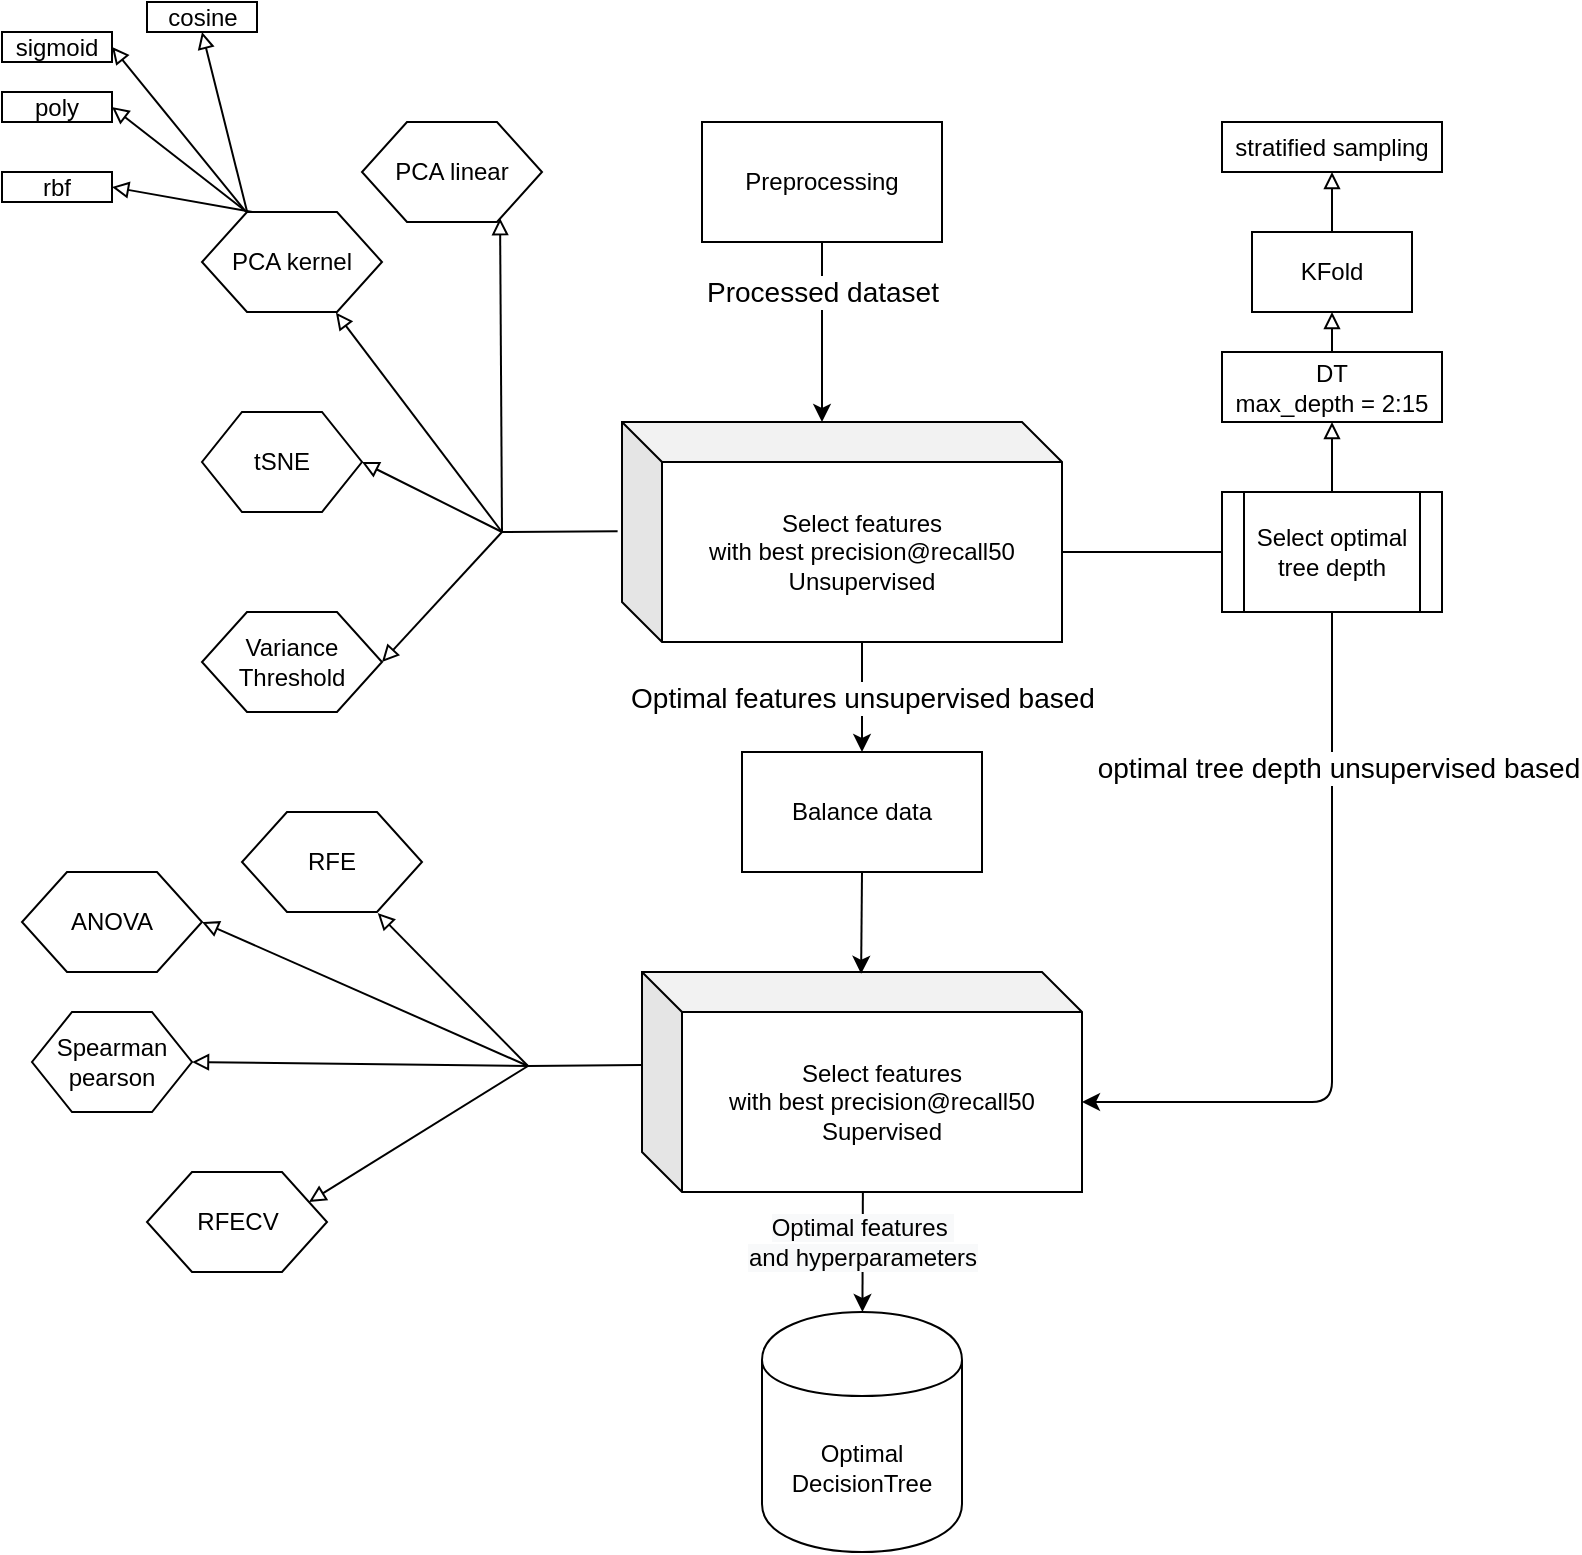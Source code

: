 <mxfile version="12.3.3" type="device" pages="1"><diagram id="gcizCnCx6EbMCWUhZzo_" name="Page-1"><mxGraphModel dx="1185" dy="621" grid="1" gridSize="10" guides="1" tooltips="1" connect="1" arrows="1" fold="1" page="1" pageScale="1" pageWidth="850" pageHeight="1100" math="0" shadow="0"><root><mxCell id="0"/><mxCell id="1" parent="0"/><mxCell id="8OPbzNs7YEioAL_DGtoR-1" value="Preprocessing" style="rounded=0;whiteSpace=wrap;html=1;" parent="1" vertex="1"><mxGeometry x="390" y="120" width="120" height="60" as="geometry"/></mxCell><mxCell id="8OPbzNs7YEioAL_DGtoR-2" value="Select features&lt;br&gt;with best precision@recall50&lt;br&gt;Unsupervised" style="shape=cube;whiteSpace=wrap;html=1;boundedLbl=1;backgroundOutline=1;darkOpacity=0.05;darkOpacity2=0.1;" parent="1" vertex="1"><mxGeometry x="350" y="270" width="220" height="110" as="geometry"/></mxCell><mxCell id="8OPbzNs7YEioAL_DGtoR-5" value="PCA linear" style="shape=hexagon;perimeter=hexagonPerimeter2;whiteSpace=wrap;html=1;" parent="1" vertex="1"><mxGeometry x="220" y="120" width="90" height="50" as="geometry"/></mxCell><mxCell id="8OPbzNs7YEioAL_DGtoR-6" value="tSNE" style="shape=hexagon;perimeter=hexagonPerimeter2;whiteSpace=wrap;html=1;" parent="1" vertex="1"><mxGeometry x="140" y="265" width="80" height="50" as="geometry"/></mxCell><mxCell id="8OPbzNs7YEioAL_DGtoR-7" value="PCA kernel" style="shape=hexagon;perimeter=hexagonPerimeter2;whiteSpace=wrap;html=1;" parent="1" vertex="1"><mxGeometry x="140" y="165" width="90" height="50" as="geometry"/></mxCell><mxCell id="8OPbzNs7YEioAL_DGtoR-11" value="Variance Threshold" style="shape=hexagon;perimeter=hexagonPerimeter2;whiteSpace=wrap;html=1;" parent="1" vertex="1"><mxGeometry x="140" y="365" width="90" height="50" as="geometry"/></mxCell><mxCell id="8OPbzNs7YEioAL_DGtoR-14" value="" style="endArrow=none;html=1;entryX=-0.01;entryY=0.497;entryDx=0;entryDy=0;entryPerimeter=0;endFill=0;" parent="1" target="8OPbzNs7YEioAL_DGtoR-2" edge="1"><mxGeometry width="50" height="50" relative="1" as="geometry"><mxPoint x="290" y="325" as="sourcePoint"/><mxPoint x="340" y="355" as="targetPoint"/></mxGeometry></mxCell><mxCell id="8OPbzNs7YEioAL_DGtoR-15" value="" style="endArrow=none;html=1;exitX=1;exitY=0.5;exitDx=0;exitDy=0;endFill=0;startArrow=block;startFill=0;" parent="1" source="8OPbzNs7YEioAL_DGtoR-11" edge="1"><mxGeometry width="50" height="50" relative="1" as="geometry"><mxPoint x="290" y="405" as="sourcePoint"/><mxPoint x="290" y="325" as="targetPoint"/></mxGeometry></mxCell><mxCell id="8OPbzNs7YEioAL_DGtoR-16" value="" style="endArrow=none;html=1;exitX=1;exitY=0.5;exitDx=0;exitDy=0;startArrow=block;startFill=0;" parent="1" source="8OPbzNs7YEioAL_DGtoR-6" edge="1"><mxGeometry width="50" height="50" relative="1" as="geometry"><mxPoint x="250" y="315" as="sourcePoint"/><mxPoint x="290" y="325" as="targetPoint"/></mxGeometry></mxCell><mxCell id="8OPbzNs7YEioAL_DGtoR-18" value="" style="endArrow=block;html=1;entryX=0.744;entryY=1.006;entryDx=0;entryDy=0;startArrow=none;startFill=0;endFill=0;entryPerimeter=0;" parent="1" target="8OPbzNs7YEioAL_DGtoR-7" edge="1"><mxGeometry width="50" height="50" relative="1" as="geometry"><mxPoint x="290" y="325" as="sourcePoint"/><mxPoint x="340" y="235" as="targetPoint"/></mxGeometry></mxCell><mxCell id="8OPbzNs7YEioAL_DGtoR-19" value="" style="endArrow=block;html=1;startArrow=none;startFill=0;endFill=0;entryX=0.767;entryY=0.961;entryDx=0;entryDy=0;entryPerimeter=0;" parent="1" target="8OPbzNs7YEioAL_DGtoR-5" edge="1"><mxGeometry width="50" height="50" relative="1" as="geometry"><mxPoint x="290" y="325" as="sourcePoint"/><mxPoint x="300" y="173" as="targetPoint"/></mxGeometry></mxCell><mxCell id="49EQ7l5HKQdl91yO0wlA-6" style="edgeStyle=orthogonalEdgeStyle;rounded=0;orthogonalLoop=1;jettySize=auto;html=1;exitX=0.5;exitY=0;exitDx=0;exitDy=0;entryX=0.5;entryY=1;entryDx=0;entryDy=0;endArrow=block;endFill=0;" edge="1" parent="1" source="8OPbzNs7YEioAL_DGtoR-20" target="49EQ7l5HKQdl91yO0wlA-5"><mxGeometry relative="1" as="geometry"/></mxCell><mxCell id="8OPbzNs7YEioAL_DGtoR-20" value="Select optimal tree depth" style="shape=process;whiteSpace=wrap;html=1;backgroundOutline=1;" parent="1" vertex="1"><mxGeometry x="650" y="305" width="110" height="60" as="geometry"/></mxCell><mxCell id="8OPbzNs7YEioAL_DGtoR-22" value="" style="endArrow=none;html=1;exitX=0;exitY=0;exitDx=220;exitDy=65;exitPerimeter=0;entryX=0;entryY=0.5;entryDx=0;entryDy=0;" parent="1" source="8OPbzNs7YEioAL_DGtoR-2" target="8OPbzNs7YEioAL_DGtoR-20" edge="1"><mxGeometry width="50" height="50" relative="1" as="geometry"><mxPoint x="610" y="345" as="sourcePoint"/><mxPoint x="660" y="295" as="targetPoint"/></mxGeometry></mxCell><mxCell id="8OPbzNs7YEioAL_DGtoR-24" value="" style="endArrow=classic;html=1;exitX=0.5;exitY=1;exitDx=0;exitDy=0;entryX=0;entryY=0;entryDx=100;entryDy=0;entryPerimeter=0;" parent="1" source="8OPbzNs7YEioAL_DGtoR-1" target="8OPbzNs7YEioAL_DGtoR-2" edge="1"><mxGeometry width="50" height="50" relative="1" as="geometry"><mxPoint x="450" y="255" as="sourcePoint"/><mxPoint x="500" y="205" as="targetPoint"/></mxGeometry></mxCell><mxCell id="dF-WgKpkSGlg3f03gO2s-7" value="&lt;font style=&quot;font-size: 14px&quot;&gt;Processed dataset&lt;/font&gt;" style="text;html=1;align=center;verticalAlign=middle;resizable=0;points=[];;labelBackgroundColor=#ffffff;" parent="8OPbzNs7YEioAL_DGtoR-24" vertex="1" connectable="0"><mxGeometry x="-0.444" relative="1" as="geometry"><mxPoint as="offset"/></mxGeometry></mxCell><mxCell id="8OPbzNs7YEioAL_DGtoR-25" value="Balance data" style="rounded=0;whiteSpace=wrap;html=1;" parent="1" vertex="1"><mxGeometry x="410" y="435" width="120" height="60" as="geometry"/></mxCell><mxCell id="8OPbzNs7YEioAL_DGtoR-26" value="" style="endArrow=classic;html=1;entryX=0.5;entryY=0;entryDx=0;entryDy=0;exitX=0;exitY=0;exitDx=120;exitDy=110;exitPerimeter=0;" parent="1" source="8OPbzNs7YEioAL_DGtoR-2" target="8OPbzNs7YEioAL_DGtoR-25" edge="1"><mxGeometry width="50" height="50" relative="1" as="geometry"><mxPoint x="470" y="405" as="sourcePoint"/><mxPoint x="520" y="385" as="targetPoint"/></mxGeometry></mxCell><mxCell id="dF-WgKpkSGlg3f03gO2s-1" value="&lt;font style=&quot;font-size: 14px&quot;&gt;Optimal features unsupervised based&lt;/font&gt;" style="text;html=1;align=center;verticalAlign=middle;resizable=0;points=[];;labelBackgroundColor=#ffffff;" parent="8OPbzNs7YEioAL_DGtoR-26" vertex="1" connectable="0"><mxGeometry x="-0.455" y="2" relative="1" as="geometry"><mxPoint x="-2" y="12.5" as="offset"/></mxGeometry></mxCell><mxCell id="8OPbzNs7YEioAL_DGtoR-27" value="Select features&lt;br&gt;with best precision@recall50&lt;br&gt;Supervised" style="shape=cube;whiteSpace=wrap;html=1;boundedLbl=1;backgroundOutline=1;darkOpacity=0.05;darkOpacity2=0.1;" parent="1" vertex="1"><mxGeometry x="360" y="545" width="220" height="110" as="geometry"/></mxCell><mxCell id="8OPbzNs7YEioAL_DGtoR-28" value="" style="endArrow=classic;html=1;exitX=0.5;exitY=1;exitDx=0;exitDy=0;entryX=0.498;entryY=0.008;entryDx=0;entryDy=0;entryPerimeter=0;" parent="1" source="8OPbzNs7YEioAL_DGtoR-25" target="8OPbzNs7YEioAL_DGtoR-27" edge="1"><mxGeometry width="50" height="50" relative="1" as="geometry"><mxPoint x="450" y="555" as="sourcePoint"/><mxPoint x="500" y="505" as="targetPoint"/></mxGeometry></mxCell><mxCell id="8OPbzNs7YEioAL_DGtoR-29" value="" style="endArrow=classic;html=1;exitX=0.5;exitY=1;exitDx=0;exitDy=0;entryX=0;entryY=0;entryDx=220;entryDy=65;entryPerimeter=0;" parent="1" source="8OPbzNs7YEioAL_DGtoR-20" target="8OPbzNs7YEioAL_DGtoR-27" edge="1"><mxGeometry width="50" height="50" relative="1" as="geometry"><mxPoint x="710" y="495" as="sourcePoint"/><mxPoint x="700" y="575" as="targetPoint"/><Array as="points"><mxPoint x="705" y="610"/></Array></mxGeometry></mxCell><mxCell id="dF-WgKpkSGlg3f03gO2s-2" value="&lt;font style=&quot;font-size: 14px&quot;&gt;optimal tree depth unsupervised based&lt;/font&gt;" style="text;html=1;align=center;verticalAlign=middle;resizable=0;points=[];;labelBackgroundColor=#ffffff;" parent="8OPbzNs7YEioAL_DGtoR-29" vertex="1" connectable="0"><mxGeometry x="-0.578" y="3" relative="1" as="geometry"><mxPoint as="offset"/></mxGeometry></mxCell><mxCell id="8OPbzNs7YEioAL_DGtoR-31" value="Spearman&lt;br&gt;pearson" style="shape=hexagon;perimeter=hexagonPerimeter2;whiteSpace=wrap;html=1;" parent="1" vertex="1"><mxGeometry x="55" y="565" width="80" height="50" as="geometry"/></mxCell><mxCell id="8OPbzNs7YEioAL_DGtoR-32" value="ANOVA" style="shape=hexagon;perimeter=hexagonPerimeter2;whiteSpace=wrap;html=1;" parent="1" vertex="1"><mxGeometry x="50" y="495" width="90" height="50" as="geometry"/></mxCell><mxCell id="8OPbzNs7YEioAL_DGtoR-33" value="RFECV" style="shape=hexagon;perimeter=hexagonPerimeter2;whiteSpace=wrap;html=1;" parent="1" vertex="1"><mxGeometry x="112.5" y="645" width="90" height="50" as="geometry"/></mxCell><mxCell id="8OPbzNs7YEioAL_DGtoR-39" value="RFE" style="shape=hexagon;perimeter=hexagonPerimeter2;whiteSpace=wrap;html=1;" parent="1" vertex="1"><mxGeometry x="160" y="465" width="90" height="50" as="geometry"/></mxCell><mxCell id="8OPbzNs7YEioAL_DGtoR-41" value="cosine" style="rounded=0;whiteSpace=wrap;html=1;" parent="1" vertex="1"><mxGeometry x="112.5" y="60" width="55" height="15" as="geometry"/></mxCell><mxCell id="8OPbzNs7YEioAL_DGtoR-43" value="rbf" style="rounded=0;whiteSpace=wrap;html=1;" parent="1" vertex="1"><mxGeometry x="40" y="145" width="55" height="15" as="geometry"/></mxCell><mxCell id="8OPbzNs7YEioAL_DGtoR-45" value="poly" style="rounded=0;whiteSpace=wrap;html=1;" parent="1" vertex="1"><mxGeometry x="40" y="105" width="55" height="15" as="geometry"/></mxCell><mxCell id="8OPbzNs7YEioAL_DGtoR-46" value="sigmoid" style="rounded=0;whiteSpace=wrap;html=1;" parent="1" vertex="1"><mxGeometry x="40" y="75" width="55" height="15" as="geometry"/></mxCell><mxCell id="8OPbzNs7YEioAL_DGtoR-47" value="" style="endArrow=block;html=1;entryX=0.5;entryY=1;entryDx=0;entryDy=0;startArrow=none;startFill=0;endFill=0;exitX=0.252;exitY=0.007;exitDx=0;exitDy=0;exitPerimeter=0;" parent="1" source="8OPbzNs7YEioAL_DGtoR-7" target="8OPbzNs7YEioAL_DGtoR-41" edge="1"><mxGeometry width="50" height="50" relative="1" as="geometry"><mxPoint x="240" y="205.0" as="sourcePoint"/><mxPoint x="156.96" y="95.3" as="targetPoint"/></mxGeometry></mxCell><mxCell id="8OPbzNs7YEioAL_DGtoR-48" value="" style="endArrow=block;html=1;entryX=1;entryY=0.5;entryDx=0;entryDy=0;startArrow=none;startFill=0;endFill=0;exitX=0.24;exitY=-0.012;exitDx=0;exitDy=0;exitPerimeter=0;" parent="1" source="8OPbzNs7YEioAL_DGtoR-7" target="8OPbzNs7YEioAL_DGtoR-46" edge="1"><mxGeometry width="50" height="50" relative="1" as="geometry"><mxPoint x="206.25" y="175" as="sourcePoint"/><mxPoint x="163.75" y="85" as="targetPoint"/></mxGeometry></mxCell><mxCell id="8OPbzNs7YEioAL_DGtoR-49" value="" style="endArrow=block;html=1;entryX=1;entryY=0.5;entryDx=0;entryDy=0;startArrow=none;startFill=0;endFill=0;exitX=0.247;exitY=-0.002;exitDx=0;exitDy=0;exitPerimeter=0;" parent="1" source="8OPbzNs7YEioAL_DGtoR-7" target="8OPbzNs7YEioAL_DGtoR-45" edge="1"><mxGeometry width="50" height="50" relative="1" as="geometry"><mxPoint x="216.25" y="185" as="sourcePoint"/><mxPoint x="173.75" y="95" as="targetPoint"/></mxGeometry></mxCell><mxCell id="8OPbzNs7YEioAL_DGtoR-50" value="" style="endArrow=block;html=1;entryX=1;entryY=0.5;entryDx=0;entryDy=0;startArrow=none;startFill=0;endFill=0;exitX=0.28;exitY=0.001;exitDx=0;exitDy=0;exitPerimeter=0;" parent="1" source="8OPbzNs7YEioAL_DGtoR-7" target="8OPbzNs7YEioAL_DGtoR-43" edge="1"><mxGeometry width="50" height="50" relative="1" as="geometry"><mxPoint x="160" y="165" as="sourcePoint"/><mxPoint x="183.75" y="105" as="targetPoint"/></mxGeometry></mxCell><mxCell id="8OPbzNs7YEioAL_DGtoR-64" value="" style="endArrow=none;html=1;entryX=-0.001;entryY=0.423;entryDx=0;entryDy=0;entryPerimeter=0;endFill=0;" parent="1" target="8OPbzNs7YEioAL_DGtoR-27" edge="1"><mxGeometry width="50" height="50" relative="1" as="geometry"><mxPoint x="303" y="592" as="sourcePoint"/><mxPoint x="360.8" y="591.67" as="targetPoint"/></mxGeometry></mxCell><mxCell id="8OPbzNs7YEioAL_DGtoR-65" value="" style="endArrow=none;html=1;exitX=1;exitY=0.25;exitDx=0;exitDy=0;endFill=0;startArrow=block;startFill=0;" parent="1" source="8OPbzNs7YEioAL_DGtoR-33" edge="1"><mxGeometry width="50" height="50" relative="1" as="geometry"><mxPoint x="243" y="657" as="sourcePoint"/><mxPoint x="303" y="592" as="targetPoint"/></mxGeometry></mxCell><mxCell id="8OPbzNs7YEioAL_DGtoR-66" value="" style="endArrow=none;html=1;exitX=1;exitY=0.5;exitDx=0;exitDy=0;startArrow=block;startFill=0;" parent="1" source="8OPbzNs7YEioAL_DGtoR-31" edge="1"><mxGeometry width="50" height="50" relative="1" as="geometry"><mxPoint x="233" y="557" as="sourcePoint"/><mxPoint x="303" y="592" as="targetPoint"/></mxGeometry></mxCell><mxCell id="8OPbzNs7YEioAL_DGtoR-67" value="" style="endArrow=block;html=1;entryX=1;entryY=0.5;entryDx=0;entryDy=0;startArrow=none;startFill=0;endFill=0;" parent="1" target="8OPbzNs7YEioAL_DGtoR-32" edge="1"><mxGeometry width="50" height="50" relative="1" as="geometry"><mxPoint x="303" y="592" as="sourcePoint"/><mxPoint x="219.96" y="482.3" as="targetPoint"/></mxGeometry></mxCell><mxCell id="8OPbzNs7YEioAL_DGtoR-68" value="" style="endArrow=block;html=1;startArrow=none;startFill=0;endFill=0;entryX=0.754;entryY=1.01;entryDx=0;entryDy=0;entryPerimeter=0;" parent="1" target="8OPbzNs7YEioAL_DGtoR-39" edge="1"><mxGeometry width="50" height="50" relative="1" as="geometry"><mxPoint x="303" y="592" as="sourcePoint"/><mxPoint x="240" y="514" as="targetPoint"/></mxGeometry></mxCell><mxCell id="8OPbzNs7YEioAL_DGtoR-69" value="Optimal&lt;br&gt;DecisionTree" style="shape=cylinder;whiteSpace=wrap;html=1;boundedLbl=1;backgroundOutline=1;" parent="1" vertex="1"><mxGeometry x="420" y="715" width="100" height="120" as="geometry"/></mxCell><mxCell id="8OPbzNs7YEioAL_DGtoR-70" value="" style="endArrow=classic;html=1;exitX=0.502;exitY=0.995;exitDx=0;exitDy=0;exitPerimeter=0;" parent="1" source="8OPbzNs7YEioAL_DGtoR-27" target="8OPbzNs7YEioAL_DGtoR-69" edge="1"><mxGeometry width="50" height="50" relative="1" as="geometry"><mxPoint x="480" y="656" as="sourcePoint"/><mxPoint x="590" y="685" as="targetPoint"/></mxGeometry></mxCell><mxCell id="dF-WgKpkSGlg3f03gO2s-6" value="&lt;span style=&quot;white-space: normal ; background-color: rgb(248 , 249 , 250)&quot;&gt;Optimal features&amp;nbsp;&lt;br&gt;&lt;/span&gt;&lt;span style=&quot;white-space: normal ; background-color: rgb(248 , 249 , 250)&quot;&gt;and&amp;nbsp;&lt;/span&gt;&lt;span style=&quot;white-space: normal ; background-color: rgb(248 , 249 , 250)&quot;&gt;hyperparameters&lt;/span&gt;" style="text;html=1;align=center;verticalAlign=middle;resizable=0;points=[];;labelBackgroundColor=#ffffff;" parent="8OPbzNs7YEioAL_DGtoR-70" vertex="1" connectable="0"><mxGeometry x="-0.286" y="-1" relative="1" as="geometry"><mxPoint x="0.5" y="4" as="offset"/></mxGeometry></mxCell><mxCell id="49EQ7l5HKQdl91yO0wlA-4" style="edgeStyle=orthogonalEdgeStyle;rounded=0;orthogonalLoop=1;jettySize=auto;html=1;exitX=0.5;exitY=0;exitDx=0;exitDy=0;entryX=0.5;entryY=1;entryDx=0;entryDy=0;endArrow=block;endFill=0;" edge="1" parent="1" source="49EQ7l5HKQdl91yO0wlA-1" target="49EQ7l5HKQdl91yO0wlA-3"><mxGeometry relative="1" as="geometry"/></mxCell><mxCell id="49EQ7l5HKQdl91yO0wlA-1" value="KFold" style="rounded=0;whiteSpace=wrap;html=1;" vertex="1" parent="1"><mxGeometry x="665" y="175" width="80" height="40" as="geometry"/></mxCell><mxCell id="49EQ7l5HKQdl91yO0wlA-3" value="stratified sampling" style="rounded=0;whiteSpace=wrap;html=1;" vertex="1" parent="1"><mxGeometry x="650" y="120" width="110" height="25" as="geometry"/></mxCell><mxCell id="49EQ7l5HKQdl91yO0wlA-7" style="edgeStyle=orthogonalEdgeStyle;rounded=0;orthogonalLoop=1;jettySize=auto;html=1;exitX=0.5;exitY=0;exitDx=0;exitDy=0;entryX=0.5;entryY=1;entryDx=0;entryDy=0;endArrow=block;endFill=0;" edge="1" parent="1" source="49EQ7l5HKQdl91yO0wlA-5" target="49EQ7l5HKQdl91yO0wlA-1"><mxGeometry relative="1" as="geometry"/></mxCell><mxCell id="49EQ7l5HKQdl91yO0wlA-5" value="DT &lt;br&gt;max_depth = 2:15" style="rounded=0;whiteSpace=wrap;html=1;" vertex="1" parent="1"><mxGeometry x="650" y="235" width="110" height="35" as="geometry"/></mxCell></root></mxGraphModel></diagram></mxfile>